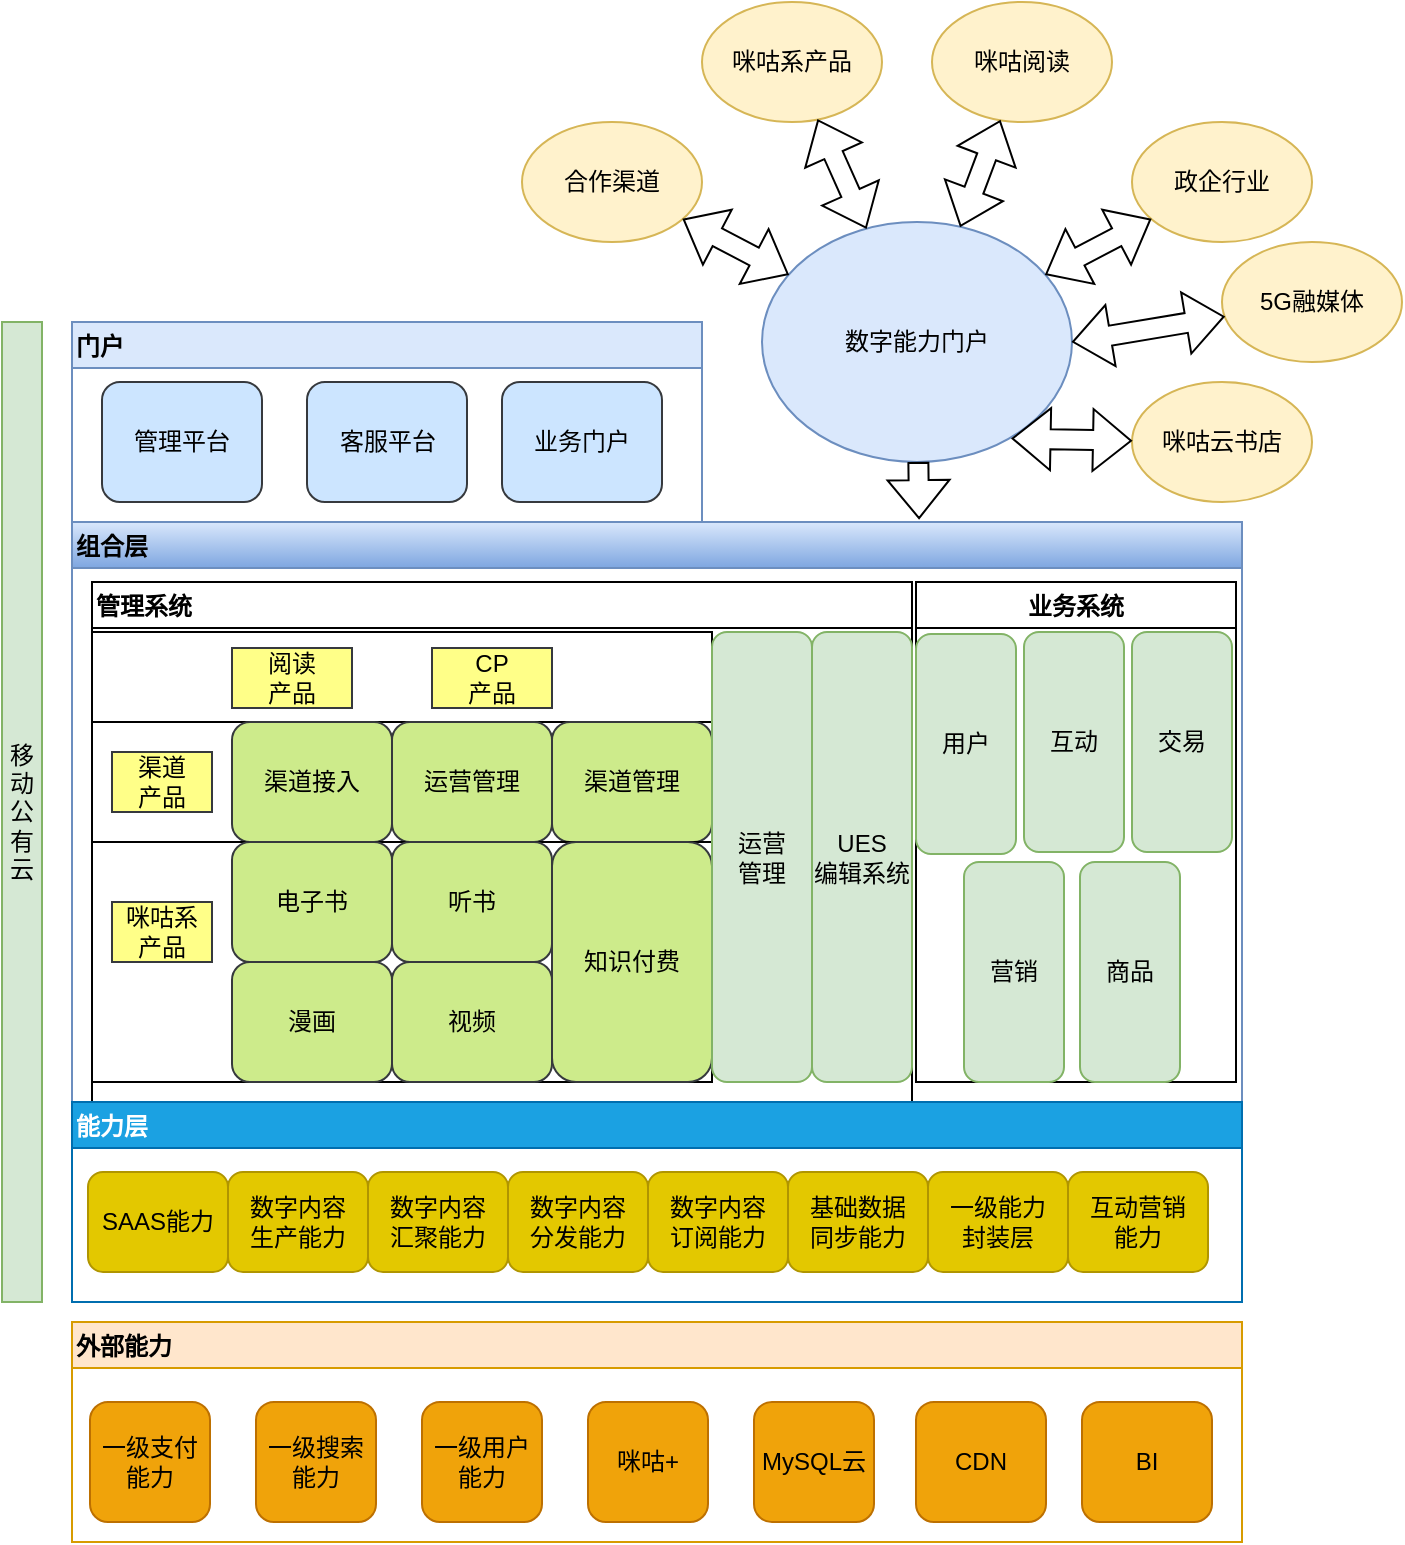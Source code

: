 <mxfile version="15.7.0" type="github" pages="3">
  <diagram id="cz_hN_qZs_6aXWZ0o-Bp" name="Page-1">
    <mxGraphModel dx="1038" dy="579" grid="1" gridSize="10" guides="1" tooltips="1" connect="1" arrows="1" fold="1" page="1" pageScale="1" pageWidth="827" pageHeight="1169" math="0" shadow="0">
      <root>
        <mxCell id="0" />
        <mxCell id="1" parent="0" />
        <mxCell id="ZObfIorKPEmS5yq_7a3a-53" value="组合层" style="swimlane;labelPosition=center;verticalLabelPosition=middle;align=left;verticalAlign=middle;textDirection=ltr;swimlaneLine=1;shadow=0;fillColor=#dae8fc;strokeColor=#6c8ebf;gradientColor=#7ea6e0;" parent="1" vertex="1">
          <mxGeometry x="95" y="410" width="585" height="290" as="geometry" />
        </mxCell>
        <mxCell id="ZObfIorKPEmS5yq_7a3a-64" value="管理系统" style="swimlane;shadow=0;align=left;" parent="ZObfIorKPEmS5yq_7a3a-53" vertex="1">
          <mxGeometry x="10" y="30" width="410" height="260" as="geometry" />
        </mxCell>
        <mxCell id="ZObfIorKPEmS5yq_7a3a-115" value="" style="rounded=0;whiteSpace=wrap;html=1;" parent="ZObfIorKPEmS5yq_7a3a-64" vertex="1">
          <mxGeometry y="25" width="310" height="60" as="geometry" />
        </mxCell>
        <mxCell id="ZObfIorKPEmS5yq_7a3a-117" value="阅读&lt;br&gt;产品" style="text;html=1;strokeColor=#36393d;fillColor=#ffff88;align=center;verticalAlign=middle;whiteSpace=wrap;rounded=0;" parent="ZObfIorKPEmS5yq_7a3a-64" vertex="1">
          <mxGeometry x="70" y="33" width="60" height="30" as="geometry" />
        </mxCell>
        <mxCell id="ZObfIorKPEmS5yq_7a3a-116" value="CP&lt;br&gt;产品" style="text;html=1;strokeColor=#36393d;fillColor=#ffff88;align=center;verticalAlign=middle;whiteSpace=wrap;rounded=0;" parent="ZObfIorKPEmS5yq_7a3a-64" vertex="1">
          <mxGeometry x="170" y="33" width="60" height="30" as="geometry" />
        </mxCell>
        <mxCell id="ZObfIorKPEmS5yq_7a3a-110" value="" style="rounded=0;whiteSpace=wrap;html=1;" parent="ZObfIorKPEmS5yq_7a3a-64" vertex="1">
          <mxGeometry y="70" width="310" height="60" as="geometry" />
        </mxCell>
        <mxCell id="ZObfIorKPEmS5yq_7a3a-111" value="渠道&lt;br&gt;产品" style="text;html=1;strokeColor=#36393d;fillColor=#ffff88;align=center;verticalAlign=middle;whiteSpace=wrap;rounded=0;" parent="ZObfIorKPEmS5yq_7a3a-64" vertex="1">
          <mxGeometry x="10" y="85" width="50" height="30" as="geometry" />
        </mxCell>
        <mxCell id="ZObfIorKPEmS5yq_7a3a-112" value="渠道接入" style="rounded=1;whiteSpace=wrap;html=1;fillColor=#cdeb8b;strokeColor=#36393d;" parent="ZObfIorKPEmS5yq_7a3a-64" vertex="1">
          <mxGeometry x="70" y="70" width="80" height="60" as="geometry" />
        </mxCell>
        <mxCell id="ZObfIorKPEmS5yq_7a3a-113" value="运营管理" style="rounded=1;whiteSpace=wrap;html=1;fillColor=#cdeb8b;strokeColor=#36393d;" parent="ZObfIorKPEmS5yq_7a3a-64" vertex="1">
          <mxGeometry x="150" y="70" width="80" height="60" as="geometry" />
        </mxCell>
        <mxCell id="ZObfIorKPEmS5yq_7a3a-114" value="渠道管理" style="rounded=1;whiteSpace=wrap;html=1;fillColor=#cdeb8b;strokeColor=#36393d;" parent="ZObfIorKPEmS5yq_7a3a-64" vertex="1">
          <mxGeometry x="230" y="70" width="80" height="60" as="geometry" />
        </mxCell>
        <mxCell id="ZObfIorKPEmS5yq_7a3a-102" value="" style="rounded=0;whiteSpace=wrap;html=1;" parent="ZObfIorKPEmS5yq_7a3a-64" vertex="1">
          <mxGeometry y="130" width="310" height="120" as="geometry" />
        </mxCell>
        <mxCell id="ZObfIorKPEmS5yq_7a3a-108" value="咪咕系&lt;br&gt;产品" style="text;html=1;strokeColor=#36393d;fillColor=#ffff88;align=center;verticalAlign=middle;whiteSpace=wrap;rounded=0;" parent="ZObfIorKPEmS5yq_7a3a-64" vertex="1">
          <mxGeometry x="10" y="160" width="50" height="30" as="geometry" />
        </mxCell>
        <mxCell id="ZObfIorKPEmS5yq_7a3a-103" value="电子书" style="rounded=1;whiteSpace=wrap;html=1;imageWidth=24;imageHeight=24;fillColor=#cdeb8b;strokeColor=#36393d;" parent="ZObfIorKPEmS5yq_7a3a-64" vertex="1">
          <mxGeometry x="70" y="130" width="80" height="60" as="geometry" />
        </mxCell>
        <mxCell id="ZObfIorKPEmS5yq_7a3a-104" value="听书" style="rounded=1;whiteSpace=wrap;html=1;imageWidth=24;imageHeight=24;fillColor=#cdeb8b;strokeColor=#36393d;" parent="ZObfIorKPEmS5yq_7a3a-64" vertex="1">
          <mxGeometry x="150" y="130" width="80" height="60" as="geometry" />
        </mxCell>
        <mxCell id="ZObfIorKPEmS5yq_7a3a-106" value="漫画" style="rounded=1;whiteSpace=wrap;html=1;imageWidth=24;imageHeight=24;fillColor=#cdeb8b;strokeColor=#36393d;" parent="ZObfIorKPEmS5yq_7a3a-64" vertex="1">
          <mxGeometry x="70" y="190" width="80" height="60" as="geometry" />
        </mxCell>
        <mxCell id="ZObfIorKPEmS5yq_7a3a-107" value="视频" style="rounded=1;whiteSpace=wrap;html=1;imageWidth=24;imageHeight=24;fillColor=#cdeb8b;strokeColor=#36393d;" parent="ZObfIorKPEmS5yq_7a3a-64" vertex="1">
          <mxGeometry x="150" y="190" width="80" height="60" as="geometry" />
        </mxCell>
        <mxCell id="ZObfIorKPEmS5yq_7a3a-109" value="知识付费" style="rounded=1;whiteSpace=wrap;html=1;imageWidth=24;imageHeight=24;fillColor=#cdeb8b;strokeColor=#36393d;" parent="ZObfIorKPEmS5yq_7a3a-64" vertex="1">
          <mxGeometry x="230" y="130" width="80" height="120" as="geometry" />
        </mxCell>
        <mxCell id="ZObfIorKPEmS5yq_7a3a-61" value="UES&lt;br&gt;编辑系统" style="rounded=1;whiteSpace=wrap;html=1;fillColor=#d5e8d4;strokeColor=#82b366;" parent="ZObfIorKPEmS5yq_7a3a-64" vertex="1">
          <mxGeometry x="360" y="25" width="50" height="225" as="geometry" />
        </mxCell>
        <mxCell id="ZObfIorKPEmS5yq_7a3a-62" value="运营&lt;br&gt;管理" style="rounded=1;whiteSpace=wrap;html=1;fillColor=#d5e8d4;strokeColor=#82b366;" parent="ZObfIorKPEmS5yq_7a3a-64" vertex="1">
          <mxGeometry x="310" y="25" width="50" height="225" as="geometry" />
        </mxCell>
        <mxCell id="jS8xtKBvdXZk0iDz_vCl-11" value="业务系统" style="swimlane;" vertex="1" parent="ZObfIorKPEmS5yq_7a3a-53">
          <mxGeometry x="422" y="30" width="160" height="250" as="geometry" />
        </mxCell>
        <mxCell id="jS8xtKBvdXZk0iDz_vCl-7" value="营销" style="rounded=1;whiteSpace=wrap;html=1;fillColor=#d5e8d4;strokeColor=#82b366;" vertex="1" parent="jS8xtKBvdXZk0iDz_vCl-11">
          <mxGeometry x="24" y="140" width="50" height="110" as="geometry" />
        </mxCell>
        <mxCell id="jS8xtKBvdXZk0iDz_vCl-9" value="商品" style="rounded=1;whiteSpace=wrap;html=1;fillColor=#d5e8d4;strokeColor=#82b366;" vertex="1" parent="jS8xtKBvdXZk0iDz_vCl-11">
          <mxGeometry x="82" y="140" width="50" height="110" as="geometry" />
        </mxCell>
        <mxCell id="ZObfIorKPEmS5yq_7a3a-54" value="能力层" style="swimlane;shadow=0;align=left;fillColor=#1ba1e2;fontColor=#ffffff;strokeColor=#006EAF;" parent="1" vertex="1">
          <mxGeometry x="95" y="700" width="585" height="100" as="geometry" />
        </mxCell>
        <mxCell id="ZObfIorKPEmS5yq_7a3a-56" value="数字内容&lt;br&gt;生产能力" style="rounded=1;whiteSpace=wrap;html=1;fillColor=#e3c800;fontColor=#000000;strokeColor=#B09500;" parent="ZObfIorKPEmS5yq_7a3a-54" vertex="1">
          <mxGeometry x="78" y="35" width="70" height="50" as="geometry" />
        </mxCell>
        <mxCell id="ZObfIorKPEmS5yq_7a3a-127" value="数字内容&lt;br&gt;汇聚能力" style="rounded=1;whiteSpace=wrap;html=1;fillColor=#e3c800;fontColor=#000000;strokeColor=#B09500;" parent="ZObfIorKPEmS5yq_7a3a-54" vertex="1">
          <mxGeometry x="148" y="35" width="70" height="50" as="geometry" />
        </mxCell>
        <mxCell id="ZObfIorKPEmS5yq_7a3a-128" value="数字内容&lt;br&gt;分发能力" style="rounded=1;whiteSpace=wrap;html=1;fillColor=#e3c800;fontColor=#000000;strokeColor=#B09500;" parent="ZObfIorKPEmS5yq_7a3a-54" vertex="1">
          <mxGeometry x="218" y="35" width="70" height="50" as="geometry" />
        </mxCell>
        <mxCell id="ZObfIorKPEmS5yq_7a3a-129" value="数字内容&lt;br&gt;订阅能力" style="rounded=1;whiteSpace=wrap;html=1;fillColor=#e3c800;fontColor=#000000;strokeColor=#B09500;" parent="ZObfIorKPEmS5yq_7a3a-54" vertex="1">
          <mxGeometry x="288" y="35" width="70" height="50" as="geometry" />
        </mxCell>
        <mxCell id="ZObfIorKPEmS5yq_7a3a-130" value="基础数据&lt;br&gt;同步能力" style="rounded=1;whiteSpace=wrap;html=1;fillColor=#e3c800;fontColor=#000000;strokeColor=#B09500;" parent="ZObfIorKPEmS5yq_7a3a-54" vertex="1">
          <mxGeometry x="358" y="35" width="70" height="50" as="geometry" />
        </mxCell>
        <mxCell id="ZObfIorKPEmS5yq_7a3a-131" value="SAAS能力" style="rounded=1;whiteSpace=wrap;html=1;fillColor=#e3c800;fontColor=#000000;strokeColor=#B09500;" parent="ZObfIorKPEmS5yq_7a3a-54" vertex="1">
          <mxGeometry x="8" y="35" width="70" height="50" as="geometry" />
        </mxCell>
        <mxCell id="jS8xtKBvdXZk0iDz_vCl-4" value="一级能力&lt;br&gt;封装层" style="rounded=1;whiteSpace=wrap;html=1;fillColor=#e3c800;fontColor=#000000;strokeColor=#B09500;" vertex="1" parent="ZObfIorKPEmS5yq_7a3a-54">
          <mxGeometry x="428" y="35" width="70" height="50" as="geometry" />
        </mxCell>
        <mxCell id="jS8xtKBvdXZk0iDz_vCl-5" value="互动营销&lt;br&gt;能力" style="rounded=1;whiteSpace=wrap;html=1;fillColor=#e3c800;fontColor=#000000;strokeColor=#B09500;" vertex="1" parent="ZObfIorKPEmS5yq_7a3a-54">
          <mxGeometry x="498" y="35" width="70" height="50" as="geometry" />
        </mxCell>
        <mxCell id="ZObfIorKPEmS5yq_7a3a-57" value="门户" style="swimlane;shadow=0;align=left;startSize=23;fillColor=#dae8fc;strokeColor=#6c8ebf;" parent="1" vertex="1">
          <mxGeometry x="95" y="310" width="315" height="100" as="geometry" />
        </mxCell>
        <mxCell id="ZObfIorKPEmS5yq_7a3a-58" value="管理平台" style="rounded=1;whiteSpace=wrap;html=1;fillColor=#cce5ff;strokeColor=#36393d;" parent="ZObfIorKPEmS5yq_7a3a-57" vertex="1">
          <mxGeometry x="15" y="30" width="80" height="60" as="geometry" />
        </mxCell>
        <mxCell id="ZObfIorKPEmS5yq_7a3a-60" value="客服平台" style="rounded=1;whiteSpace=wrap;html=1;fillColor=#cce5ff;strokeColor=#36393d;" parent="ZObfIorKPEmS5yq_7a3a-57" vertex="1">
          <mxGeometry x="117.5" y="30" width="80" height="60" as="geometry" />
        </mxCell>
        <mxCell id="jS8xtKBvdXZk0iDz_vCl-1" value="业务门户" style="rounded=1;whiteSpace=wrap;html=1;fillColor=#cce5ff;strokeColor=#36393d;" vertex="1" parent="ZObfIorKPEmS5yq_7a3a-57">
          <mxGeometry x="215" y="30" width="80" height="60" as="geometry" />
        </mxCell>
        <mxCell id="ZObfIorKPEmS5yq_7a3a-119" value="外部能力" style="swimlane;shadow=0;align=left;fillColor=#ffe6cc;strokeColor=#d79b00;" parent="1" vertex="1">
          <mxGeometry x="95" y="810" width="585" height="110" as="geometry" />
        </mxCell>
        <mxCell id="ZObfIorKPEmS5yq_7a3a-120" value="一级支付能力" style="rounded=1;whiteSpace=wrap;html=1;fillColor=#f0a30a;fontColor=#000000;strokeColor=#BD7000;" parent="ZObfIorKPEmS5yq_7a3a-119" vertex="1">
          <mxGeometry x="9" y="40" width="60" height="60" as="geometry" />
        </mxCell>
        <mxCell id="ZObfIorKPEmS5yq_7a3a-121" value="BI" style="rounded=1;whiteSpace=wrap;html=1;fillColor=#f0a30a;fontColor=#000000;strokeColor=#BD7000;" parent="ZObfIorKPEmS5yq_7a3a-119" vertex="1">
          <mxGeometry x="505" y="40" width="65" height="60" as="geometry" />
        </mxCell>
        <mxCell id="ZObfIorKPEmS5yq_7a3a-154" value="一级搜索能力" style="rounded=1;whiteSpace=wrap;html=1;fillColor=#f0a30a;fontColor=#000000;strokeColor=#BD7000;" parent="ZObfIorKPEmS5yq_7a3a-119" vertex="1">
          <mxGeometry x="92" y="40" width="60" height="60" as="geometry" />
        </mxCell>
        <mxCell id="ZObfIorKPEmS5yq_7a3a-155" value="一级用户能力" style="rounded=1;whiteSpace=wrap;html=1;fillColor=#f0a30a;fontColor=#000000;strokeColor=#BD7000;" parent="ZObfIorKPEmS5yq_7a3a-119" vertex="1">
          <mxGeometry x="175" y="40" width="60" height="60" as="geometry" />
        </mxCell>
        <mxCell id="ZObfIorKPEmS5yq_7a3a-156" value="咪咕+" style="rounded=1;whiteSpace=wrap;html=1;fillColor=#f0a30a;fontColor=#000000;strokeColor=#BD7000;" parent="ZObfIorKPEmS5yq_7a3a-119" vertex="1">
          <mxGeometry x="258" y="40" width="60" height="60" as="geometry" />
        </mxCell>
        <mxCell id="ZObfIorKPEmS5yq_7a3a-157" value="MySQL云" style="rounded=1;whiteSpace=wrap;html=1;fillColor=#f0a30a;fontColor=#000000;strokeColor=#BD7000;" parent="ZObfIorKPEmS5yq_7a3a-119" vertex="1">
          <mxGeometry x="341" y="40" width="60" height="60" as="geometry" />
        </mxCell>
        <mxCell id="jS8xtKBvdXZk0iDz_vCl-18" value="CDN" style="rounded=1;whiteSpace=wrap;html=1;fillColor=#f0a30a;fontColor=#000000;strokeColor=#BD7000;" vertex="1" parent="ZObfIorKPEmS5yq_7a3a-119">
          <mxGeometry x="422" y="40" width="65" height="60" as="geometry" />
        </mxCell>
        <mxCell id="ZObfIorKPEmS5yq_7a3a-134" value="&lt;span&gt;咪咕阅读&lt;/span&gt;" style="ellipse;whiteSpace=wrap;html=1;shadow=0;align=center;fillColor=#fff2cc;strokeColor=#d6b656;" parent="1" vertex="1">
          <mxGeometry x="525" y="150" width="90" height="60" as="geometry" />
        </mxCell>
        <mxCell id="ZObfIorKPEmS5yq_7a3a-135" value="咪咕云书店" style="ellipse;whiteSpace=wrap;html=1;shadow=0;align=center;fillColor=#fff2cc;strokeColor=#d6b656;" parent="1" vertex="1">
          <mxGeometry x="625" y="340" width="90" height="60" as="geometry" />
        </mxCell>
        <mxCell id="ZObfIorKPEmS5yq_7a3a-136" value="政企行业" style="ellipse;whiteSpace=wrap;html=1;shadow=0;align=center;fillColor=#fff2cc;strokeColor=#d6b656;" parent="1" vertex="1">
          <mxGeometry x="625" y="210" width="90" height="60" as="geometry" />
        </mxCell>
        <mxCell id="ZObfIorKPEmS5yq_7a3a-137" value="5G融媒体" style="ellipse;whiteSpace=wrap;html=1;shadow=0;align=center;fillColor=#fff2cc;strokeColor=#d6b656;" parent="1" vertex="1">
          <mxGeometry x="670" y="270" width="90" height="60" as="geometry" />
        </mxCell>
        <mxCell id="ZObfIorKPEmS5yq_7a3a-138" value="咪咕系产品" style="ellipse;whiteSpace=wrap;html=1;shadow=0;align=center;fillColor=#fff2cc;strokeColor=#d6b656;" parent="1" vertex="1">
          <mxGeometry x="410" y="150" width="90" height="60" as="geometry" />
        </mxCell>
        <mxCell id="ZObfIorKPEmS5yq_7a3a-139" value="合作渠道" style="ellipse;whiteSpace=wrap;html=1;shadow=0;align=center;fillColor=#fff2cc;strokeColor=#d6b656;" parent="1" vertex="1">
          <mxGeometry x="320" y="210" width="90" height="60" as="geometry" />
        </mxCell>
        <mxCell id="ZObfIorKPEmS5yq_7a3a-143" value="数字能力门户" style="ellipse;whiteSpace=wrap;html=1;shadow=0;align=center;fillColor=#dae8fc;strokeColor=#6c8ebf;" parent="1" vertex="1">
          <mxGeometry x="440" y="260" width="155" height="120" as="geometry" />
        </mxCell>
        <mxCell id="ZObfIorKPEmS5yq_7a3a-144" value="" style="shape=flexArrow;endArrow=classic;html=1;rounded=0;entryX=0.724;entryY=-0.005;entryDx=0;entryDy=0;entryPerimeter=0;" parent="1" source="ZObfIorKPEmS5yq_7a3a-143" target="ZObfIorKPEmS5yq_7a3a-53" edge="1">
          <mxGeometry width="50" height="50" relative="1" as="geometry">
            <mxPoint x="465" y="340" as="sourcePoint" />
            <mxPoint x="515" y="290" as="targetPoint" />
          </mxGeometry>
        </mxCell>
        <mxCell id="ZObfIorKPEmS5yq_7a3a-145" value="" style="shape=flexArrow;endArrow=classic;startArrow=classic;html=1;rounded=0;" parent="1" source="ZObfIorKPEmS5yq_7a3a-139" target="ZObfIorKPEmS5yq_7a3a-143" edge="1">
          <mxGeometry width="100" height="100" relative="1" as="geometry">
            <mxPoint x="365" y="370" as="sourcePoint" />
            <mxPoint x="465" y="270" as="targetPoint" />
          </mxGeometry>
        </mxCell>
        <mxCell id="ZObfIorKPEmS5yq_7a3a-146" value="" style="shape=flexArrow;endArrow=classic;startArrow=classic;html=1;rounded=0;" parent="1" source="ZObfIorKPEmS5yq_7a3a-138" target="ZObfIorKPEmS5yq_7a3a-143" edge="1">
          <mxGeometry width="100" height="100" relative="1" as="geometry">
            <mxPoint x="365" y="370" as="sourcePoint" />
            <mxPoint x="465" y="260" as="targetPoint" />
          </mxGeometry>
        </mxCell>
        <mxCell id="ZObfIorKPEmS5yq_7a3a-148" value="" style="shape=flexArrow;endArrow=classic;startArrow=classic;html=1;rounded=0;" parent="1" source="ZObfIorKPEmS5yq_7a3a-134" target="ZObfIorKPEmS5yq_7a3a-143" edge="1">
          <mxGeometry width="100" height="100" relative="1" as="geometry">
            <mxPoint x="365" y="370" as="sourcePoint" />
            <mxPoint x="465" y="270" as="targetPoint" />
          </mxGeometry>
        </mxCell>
        <mxCell id="ZObfIorKPEmS5yq_7a3a-149" value="" style="shape=flexArrow;endArrow=classic;startArrow=classic;html=1;rounded=0;" parent="1" source="ZObfIorKPEmS5yq_7a3a-136" target="ZObfIorKPEmS5yq_7a3a-143" edge="1">
          <mxGeometry width="100" height="100" relative="1" as="geometry">
            <mxPoint x="365" y="370" as="sourcePoint" />
            <mxPoint x="465" y="270" as="targetPoint" />
          </mxGeometry>
        </mxCell>
        <mxCell id="ZObfIorKPEmS5yq_7a3a-150" value="" style="shape=flexArrow;endArrow=classic;startArrow=classic;html=1;rounded=0;entryX=1;entryY=0.5;entryDx=0;entryDy=0;" parent="1" source="ZObfIorKPEmS5yq_7a3a-137" target="ZObfIorKPEmS5yq_7a3a-143" edge="1">
          <mxGeometry width="100" height="100" relative="1" as="geometry">
            <mxPoint x="365" y="370" as="sourcePoint" />
            <mxPoint x="465" y="270" as="targetPoint" />
          </mxGeometry>
        </mxCell>
        <mxCell id="ZObfIorKPEmS5yq_7a3a-151" value="" style="shape=flexArrow;endArrow=classic;startArrow=classic;html=1;rounded=0;entryX=0.805;entryY=0.902;entryDx=0;entryDy=0;entryPerimeter=0;" parent="1" source="ZObfIorKPEmS5yq_7a3a-135" target="ZObfIorKPEmS5yq_7a3a-143" edge="1">
          <mxGeometry width="100" height="100" relative="1" as="geometry">
            <mxPoint x="365" y="370" as="sourcePoint" />
            <mxPoint x="465" y="270" as="targetPoint" />
          </mxGeometry>
        </mxCell>
        <mxCell id="ZObfIorKPEmS5yq_7a3a-153" value="移动公有云" style="rounded=0;whiteSpace=wrap;html=1;shadow=0;align=center;fillColor=#d5e8d4;strokeColor=#82b366;" parent="1" vertex="1">
          <mxGeometry x="60" y="310" width="20" height="490" as="geometry" />
        </mxCell>
        <mxCell id="jS8xtKBvdXZk0iDz_vCl-13" value="互动" style="rounded=1;whiteSpace=wrap;html=1;fillColor=#d5e8d4;strokeColor=#82b366;" vertex="1" parent="1">
          <mxGeometry x="571" y="465" width="50" height="110" as="geometry" />
        </mxCell>
        <mxCell id="jS8xtKBvdXZk0iDz_vCl-14" value="交易" style="rounded=1;whiteSpace=wrap;html=1;fillColor=#d5e8d4;strokeColor=#82b366;" vertex="1" parent="1">
          <mxGeometry x="625" y="465" width="50" height="110" as="geometry" />
        </mxCell>
        <mxCell id="jS8xtKBvdXZk0iDz_vCl-15" value="用户" style="rounded=1;whiteSpace=wrap;html=1;fillColor=#d5e8d4;strokeColor=#82b366;" vertex="1" parent="1">
          <mxGeometry x="517" y="466" width="50" height="110" as="geometry" />
        </mxCell>
      </root>
    </mxGraphModel>
  </diagram>
  <diagram id="S2uerGcFOqV6QK5exXmG" name="Page-2">
    <mxGraphModel dx="1038" dy="579" grid="1" gridSize="10" guides="1" tooltips="1" connect="1" arrows="1" fold="1" page="1" pageScale="1" pageWidth="827" pageHeight="1169" math="0" shadow="0">
      <root>
        <mxCell id="V3DW3f00zwKwSgwLE8GD-0" />
        <mxCell id="V3DW3f00zwKwSgwLE8GD-1" parent="V3DW3f00zwKwSgwLE8GD-0" />
        <mxCell id="zzfLPeS5yBhaCfSRgUfr-2" value="标准化数字内容" style="ellipse;whiteSpace=wrap;html=1;" vertex="1" parent="V3DW3f00zwKwSgwLE8GD-1">
          <mxGeometry x="294" y="350" width="120" height="80" as="geometry" />
        </mxCell>
        <mxCell id="zzfLPeS5yBhaCfSRgUfr-4" value="" style="shape=flexArrow;endArrow=classic;html=1;rounded=0;entryX=0.469;entryY=0.099;entryDx=0;entryDy=0;entryPerimeter=0;startArrow=block;" edge="1" parent="V3DW3f00zwKwSgwLE8GD-1" source="zzfLPeS5yBhaCfSRgUfr-2" target="zzfLPeS5yBhaCfSRgUfr-11">
          <mxGeometry width="50" height="50" relative="1" as="geometry">
            <mxPoint x="298" y="320.6" as="sourcePoint" />
            <mxPoint x="320.84" y="250.0" as="targetPoint" />
          </mxGeometry>
        </mxCell>
        <mxCell id="zzfLPeS5yBhaCfSRgUfr-7" value="渠道接入" style="ellipse;whiteSpace=wrap;html=1;" vertex="1" parent="V3DW3f00zwKwSgwLE8GD-1">
          <mxGeometry x="40" y="420" width="120" height="80" as="geometry" />
        </mxCell>
        <mxCell id="zzfLPeS5yBhaCfSRgUfr-8" value="" style="shape=flexArrow;endArrow=classic;html=1;rounded=0;startArrow=block;" edge="1" parent="V3DW3f00zwKwSgwLE8GD-1" source="zzfLPeS5yBhaCfSRgUfr-7" target="zzfLPeS5yBhaCfSRgUfr-11">
          <mxGeometry width="50" height="50" relative="1" as="geometry">
            <mxPoint x="390" y="320" as="sourcePoint" />
            <mxPoint x="160" y="250" as="targetPoint" />
          </mxGeometry>
        </mxCell>
        <mxCell id="zzfLPeS5yBhaCfSRgUfr-9" value="渠道管理" style="ellipse;whiteSpace=wrap;html=1;" vertex="1" parent="V3DW3f00zwKwSgwLE8GD-1">
          <mxGeometry x="150" y="360" width="120" height="80" as="geometry" />
        </mxCell>
        <mxCell id="zzfLPeS5yBhaCfSRgUfr-10" value="" style="shape=flexArrow;endArrow=classic;html=1;rounded=0;startArrow=block;" edge="1" parent="V3DW3f00zwKwSgwLE8GD-1" source="zzfLPeS5yBhaCfSRgUfr-9" target="zzfLPeS5yBhaCfSRgUfr-11">
          <mxGeometry width="50" height="50" relative="1" as="geometry">
            <mxPoint x="430" y="320" as="sourcePoint" />
            <mxPoint x="480.56" y="249.4" as="targetPoint" />
          </mxGeometry>
        </mxCell>
        <mxCell id="zzfLPeS5yBhaCfSRgUfr-11" value="&lt;span&gt;数字内容能力SAAS平台&lt;/span&gt;" style="ellipse;shape=cloud;whiteSpace=wrap;html=1;" vertex="1" parent="V3DW3f00zwKwSgwLE8GD-1">
          <mxGeometry x="200" y="540" width="280" height="200" as="geometry" />
        </mxCell>
        <mxCell id="zzfLPeS5yBhaCfSRgUfr-12" value="咪咕系产品支撑" style="ellipse;whiteSpace=wrap;html=1;" vertex="1" parent="V3DW3f00zwKwSgwLE8GD-1">
          <mxGeometry x="560" y="470" width="120" height="80" as="geometry" />
        </mxCell>
        <mxCell id="zzfLPeS5yBhaCfSRgUfr-13" value="" style="shape=flexArrow;endArrow=classic;startArrow=classic;html=1;rounded=0;entryX=0.04;entryY=0.672;entryDx=0;entryDy=0;entryPerimeter=0;" edge="1" parent="V3DW3f00zwKwSgwLE8GD-1" source="zzfLPeS5yBhaCfSRgUfr-11" target="zzfLPeS5yBhaCfSRgUfr-12">
          <mxGeometry width="100" height="100" relative="1" as="geometry">
            <mxPoint x="360" y="550" as="sourcePoint" />
            <mxPoint x="460" y="450" as="targetPoint" />
          </mxGeometry>
        </mxCell>
        <mxCell id="zzfLPeS5yBhaCfSRgUfr-14" value="内容产品配置" style="ellipse;whiteSpace=wrap;html=1;" vertex="1" parent="V3DW3f00zwKwSgwLE8GD-1">
          <mxGeometry x="460" y="370" width="120" height="80" as="geometry" />
        </mxCell>
        <mxCell id="zzfLPeS5yBhaCfSRgUfr-15" value="" style="shape=flexArrow;endArrow=classic;html=1;rounded=0;startArrow=block;" edge="1" parent="V3DW3f00zwKwSgwLE8GD-1" source="zzfLPeS5yBhaCfSRgUfr-14" target="zzfLPeS5yBhaCfSRgUfr-11">
          <mxGeometry width="50" height="50" relative="1" as="geometry">
            <mxPoint x="467.492" y="430.0" as="sourcePoint" />
            <mxPoint x="450.0" y="559.95" as="targetPoint" />
          </mxGeometry>
        </mxCell>
      </root>
    </mxGraphModel>
  </diagram>
  <diagram id="qDou02QQyLXj6mKueF5H" name="Page-3">
    <mxGraphModel dx="1038" dy="579" grid="1" gridSize="10" guides="1" tooltips="1" connect="1" arrows="1" fold="1" page="1" pageScale="1" pageWidth="827" pageHeight="1169" math="0" shadow="0">
      <root>
        <mxCell id="tED53HUDkWvuQUN4PIRE-0" />
        <mxCell id="tED53HUDkWvuQUN4PIRE-1" parent="tED53HUDkWvuQUN4PIRE-0" />
      </root>
    </mxGraphModel>
  </diagram>
</mxfile>
